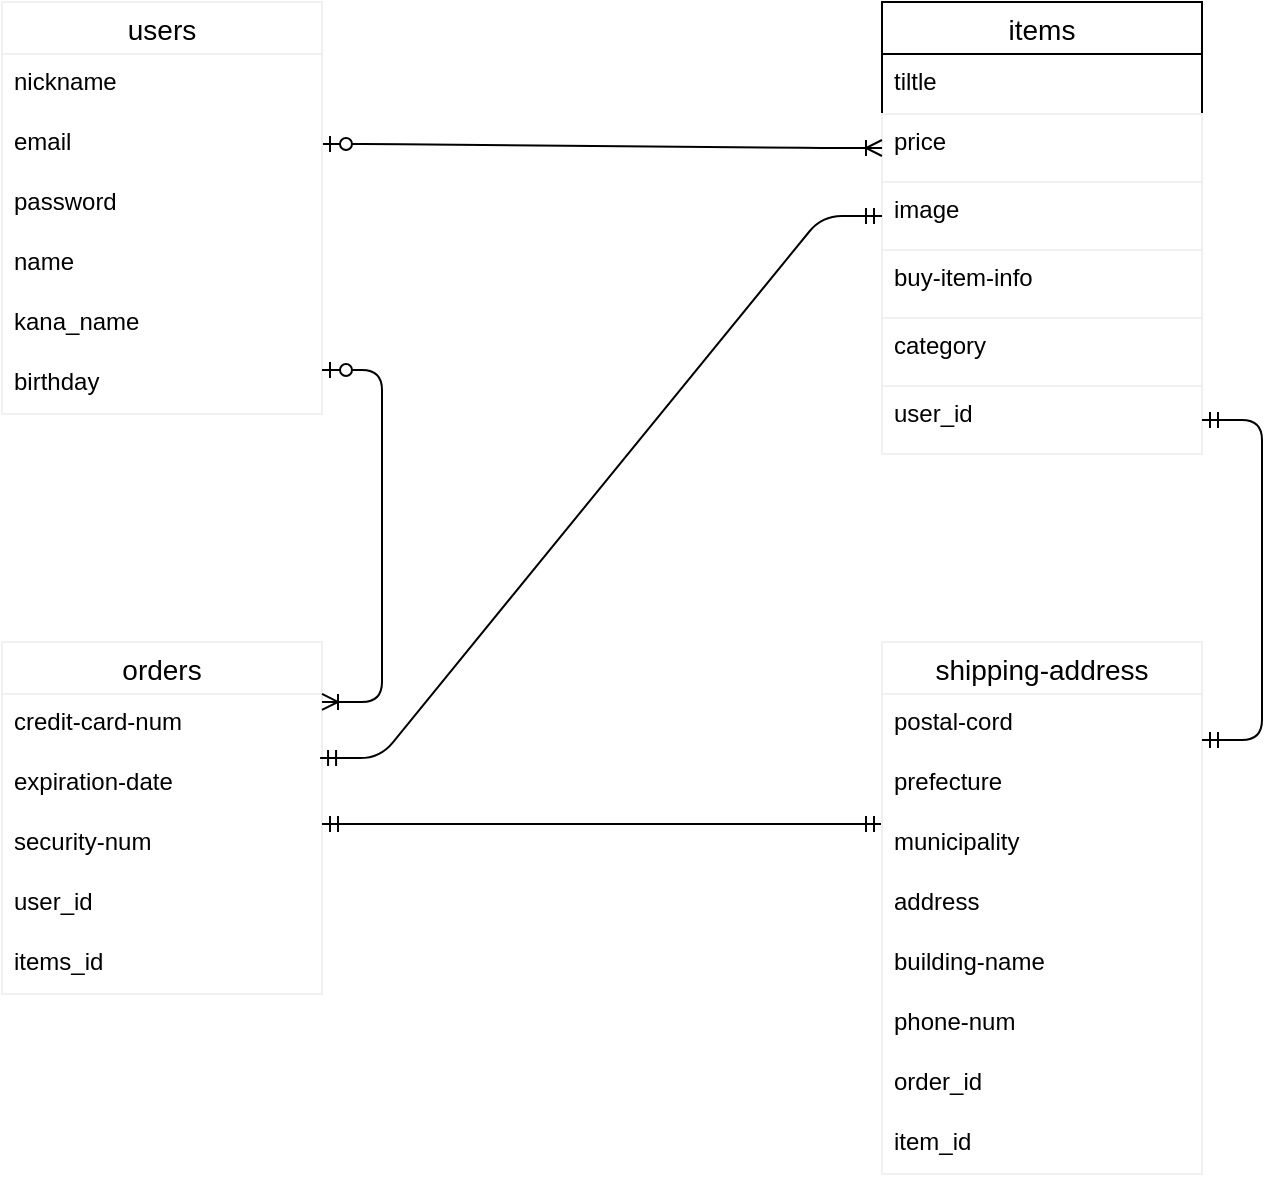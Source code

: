 <mxfile>
    <diagram id="GD-SzTk6PrrBsE6mG3nG" name="ページ1">
        <mxGraphModel dx="477" dy="680" grid="1" gridSize="10" guides="1" tooltips="1" connect="1" arrows="1" fold="1" page="1" pageScale="1" pageWidth="827" pageHeight="1169" math="0" shadow="0">
            <root>
                <mxCell id="0"/>
                <mxCell id="1" parent="0"/>
                <mxCell id="66" value="items" style="swimlane;fontStyle=0;childLayout=stackLayout;horizontal=1;startSize=26;horizontalStack=0;resizeParent=1;resizeParentMax=0;resizeLast=0;collapsible=1;marginBottom=0;align=center;fontSize=14;" parent="1" vertex="1">
                    <mxGeometry x="480" y="200" width="160" height="226" as="geometry"/>
                </mxCell>
                <mxCell id="67" value="tiltle" style="text;strokeColor=none;fillColor=none;spacingLeft=4;spacingRight=4;overflow=hidden;rotatable=0;points=[[0,0.5],[1,0.5]];portConstraint=eastwest;fontSize=12;" parent="66" vertex="1">
                    <mxGeometry y="26" width="160" height="30" as="geometry"/>
                </mxCell>
                <mxCell id="76" value="price" style="text;fillColor=none;spacingLeft=4;spacingRight=4;overflow=hidden;rotatable=0;points=[[0,0.5],[1,0.5]];portConstraint=eastwest;fontSize=12;strokeColor=#f0f0f0;" parent="66" vertex="1">
                    <mxGeometry y="56" width="160" height="34" as="geometry"/>
                </mxCell>
                <mxCell id="103" value="image" style="text;fillColor=none;spacingLeft=4;spacingRight=4;overflow=hidden;rotatable=0;points=[[0,0.5],[1,0.5]];portConstraint=eastwest;fontSize=12;strokeColor=#f0f0f0;" parent="66" vertex="1">
                    <mxGeometry y="90" width="160" height="34" as="geometry"/>
                </mxCell>
                <mxCell id="113" value="buy-item-info" style="text;fillColor=none;spacingLeft=4;spacingRight=4;overflow=hidden;rotatable=0;points=[[0,0.5],[1,0.5]];portConstraint=eastwest;fontSize=12;strokeColor=#f0f0f0;" parent="66" vertex="1">
                    <mxGeometry y="124" width="160" height="34" as="geometry"/>
                </mxCell>
                <mxCell id="77" value="category" style="text;fillColor=none;spacingLeft=4;spacingRight=4;overflow=hidden;rotatable=0;points=[[0,0.5],[1,0.5]];portConstraint=eastwest;fontSize=12;strokeColor=#f0f0f0;" parent="66" vertex="1">
                    <mxGeometry y="158" width="160" height="34" as="geometry"/>
                </mxCell>
                <mxCell id="88" value="user_id" style="text;fillColor=none;spacingLeft=4;spacingRight=4;overflow=hidden;rotatable=0;points=[[0,0.5],[1,0.5]];portConstraint=eastwest;fontSize=12;strokeColor=#f0f0f0;" parent="66" vertex="1">
                    <mxGeometry y="192" width="160" height="34" as="geometry"/>
                </mxCell>
                <mxCell id="71" value="&lt;br&gt;&lt;br&gt;&lt;br&gt;&lt;br&gt;&lt;br&gt;" style="edgeStyle=entityRelationEdgeStyle;fontSize=12;html=1;endArrow=ERoneToMany;startArrow=ERzeroToOne;entryX=0;entryY=0.5;entryDx=0;entryDy=0;" parent="1" source="81" target="76" edge="1">
                    <mxGeometry width="100" height="100" relative="1" as="geometry">
                        <mxPoint x="200" y="287" as="sourcePoint"/>
                        <mxPoint x="380" y="200" as="targetPoint"/>
                    </mxGeometry>
                </mxCell>
                <mxCell id="79" value="users" style="swimlane;fontStyle=0;childLayout=stackLayout;horizontal=1;startSize=26;horizontalStack=0;resizeParent=1;resizeParentMax=0;resizeLast=0;collapsible=1;marginBottom=0;align=center;fontSize=14;strokeColor=#f0f0f0;fillColor=none;html=0;" parent="1" vertex="1">
                    <mxGeometry x="40" y="200" width="160" height="206" as="geometry"/>
                </mxCell>
                <mxCell id="80" value="nickname&#10;" style="text;strokeColor=none;fillColor=none;spacingLeft=4;spacingRight=4;overflow=hidden;rotatable=0;points=[[0,0.5],[1,0.5]];portConstraint=eastwest;fontSize=12;" parent="79" vertex="1">
                    <mxGeometry y="26" width="160" height="30" as="geometry"/>
                </mxCell>
                <mxCell id="81" value="email" style="text;strokeColor=none;fillColor=none;spacingLeft=4;spacingRight=4;overflow=hidden;rotatable=0;points=[[0,0.5],[1,0.5]];portConstraint=eastwest;fontSize=12;" parent="79" vertex="1">
                    <mxGeometry y="56" width="160" height="30" as="geometry"/>
                </mxCell>
                <mxCell id="83" value="password" style="text;strokeColor=none;fillColor=none;spacingLeft=4;spacingRight=4;overflow=hidden;rotatable=0;points=[[0,0.5],[1,0.5]];portConstraint=eastwest;fontSize=12;" parent="79" vertex="1">
                    <mxGeometry y="86" width="160" height="30" as="geometry"/>
                </mxCell>
                <mxCell id="84" value="name" style="text;strokeColor=none;fillColor=none;spacingLeft=4;spacingRight=4;overflow=hidden;rotatable=0;points=[[0,0.5],[1,0.5]];portConstraint=eastwest;fontSize=12;" parent="79" vertex="1">
                    <mxGeometry y="116" width="160" height="30" as="geometry"/>
                </mxCell>
                <mxCell id="86" value="kana_name" style="text;strokeColor=none;fillColor=none;spacingLeft=4;spacingRight=4;overflow=hidden;rotatable=0;points=[[0,0.5],[1,0.5]];portConstraint=eastwest;fontSize=12;" parent="79" vertex="1">
                    <mxGeometry y="146" width="160" height="30" as="geometry"/>
                </mxCell>
                <mxCell id="87" value="birthday" style="text;strokeColor=none;fillColor=none;spacingLeft=4;spacingRight=4;overflow=hidden;rotatable=0;points=[[0,0.5],[1,0.5]];portConstraint=eastwest;fontSize=12;" parent="79" vertex="1">
                    <mxGeometry y="176" width="160" height="30" as="geometry"/>
                </mxCell>
                <mxCell id="91" value="orders" style="swimlane;fontStyle=0;childLayout=stackLayout;horizontal=1;startSize=26;horizontalStack=0;resizeParent=1;resizeParentMax=0;resizeLast=0;collapsible=1;marginBottom=0;align=center;fontSize=14;strokeColor=#f0f0f0;fillColor=none;html=0;" parent="1" vertex="1">
                    <mxGeometry x="40" y="520" width="160" height="176" as="geometry"/>
                </mxCell>
                <mxCell id="92" value="credit-card-num" style="text;strokeColor=none;fillColor=none;spacingLeft=4;spacingRight=4;overflow=hidden;rotatable=0;points=[[0,0.5],[1,0.5]];portConstraint=eastwest;fontSize=12;" parent="91" vertex="1">
                    <mxGeometry y="26" width="160" height="30" as="geometry"/>
                </mxCell>
                <mxCell id="93" value="expiration-date" style="text;strokeColor=none;fillColor=none;spacingLeft=4;spacingRight=4;overflow=hidden;rotatable=0;points=[[0,0.5],[1,0.5]];portConstraint=eastwest;fontSize=12;" parent="91" vertex="1">
                    <mxGeometry y="56" width="160" height="30" as="geometry"/>
                </mxCell>
                <mxCell id="112" value="" style="edgeStyle=entityRelationEdgeStyle;fontSize=12;html=1;endArrow=ERmandOne;startArrow=ERmandOne;entryX=0;entryY=0.167;entryDx=0;entryDy=0;entryPerimeter=0;" parent="91" target="99" edge="1">
                    <mxGeometry width="100" height="100" relative="1" as="geometry">
                        <mxPoint x="160" y="91" as="sourcePoint"/>
                        <mxPoint x="260" y="-9" as="targetPoint"/>
                    </mxGeometry>
                </mxCell>
                <mxCell id="94" value="security-num" style="text;strokeColor=none;fillColor=none;spacingLeft=4;spacingRight=4;overflow=hidden;rotatable=0;points=[[0,0.5],[1,0.5]];portConstraint=eastwest;fontSize=12;" parent="91" vertex="1">
                    <mxGeometry y="86" width="160" height="30" as="geometry"/>
                </mxCell>
                <mxCell id="116" value="user_id" style="text;strokeColor=none;fillColor=none;spacingLeft=4;spacingRight=4;overflow=hidden;rotatable=0;points=[[0,0.5],[1,0.5]];portConstraint=eastwest;fontSize=12;" parent="91" vertex="1">
                    <mxGeometry y="116" width="160" height="30" as="geometry"/>
                </mxCell>
                <mxCell id="117" value="items_id" style="text;strokeColor=none;fillColor=none;spacingLeft=4;spacingRight=4;overflow=hidden;rotatable=0;points=[[0,0.5],[1,0.5]];portConstraint=eastwest;fontSize=12;" parent="91" vertex="1">
                    <mxGeometry y="146" width="160" height="30" as="geometry"/>
                </mxCell>
                <mxCell id="95" value="shipping-address" style="swimlane;fontStyle=0;childLayout=stackLayout;horizontal=1;startSize=26;horizontalStack=0;resizeParent=1;resizeParentMax=0;resizeLast=0;collapsible=1;marginBottom=0;align=center;fontSize=14;strokeColor=#f0f0f0;fillColor=none;html=0;" parent="1" vertex="1">
                    <mxGeometry x="480" y="520" width="160" height="266" as="geometry"/>
                </mxCell>
                <mxCell id="97" value="postal-cord" style="text;strokeColor=none;fillColor=none;spacingLeft=4;spacingRight=4;overflow=hidden;rotatable=0;points=[[0,0.5],[1,0.5]];portConstraint=eastwest;fontSize=12;" parent="95" vertex="1">
                    <mxGeometry y="26" width="160" height="30" as="geometry"/>
                </mxCell>
                <mxCell id="98" value="prefecture" style="text;strokeColor=none;fillColor=none;spacingLeft=4;spacingRight=4;overflow=hidden;rotatable=0;points=[[0,0.5],[1,0.5]];portConstraint=eastwest;fontSize=12;" parent="95" vertex="1">
                    <mxGeometry y="56" width="160" height="30" as="geometry"/>
                </mxCell>
                <mxCell id="99" value="municipality" style="text;strokeColor=none;fillColor=none;spacingLeft=4;spacingRight=4;overflow=hidden;rotatable=0;points=[[0,0.5],[1,0.5]];portConstraint=eastwest;fontSize=12;" parent="95" vertex="1">
                    <mxGeometry y="86" width="160" height="30" as="geometry"/>
                </mxCell>
                <mxCell id="100" value="address" style="text;strokeColor=none;fillColor=none;spacingLeft=4;spacingRight=4;overflow=hidden;rotatable=0;points=[[0,0.5],[1,0.5]];portConstraint=eastwest;fontSize=12;" parent="95" vertex="1">
                    <mxGeometry y="116" width="160" height="30" as="geometry"/>
                </mxCell>
                <mxCell id="102" value="building-name" style="text;strokeColor=none;fillColor=none;spacingLeft=4;spacingRight=4;overflow=hidden;rotatable=0;points=[[0,0.5],[1,0.5]];portConstraint=eastwest;fontSize=12;" parent="95" vertex="1">
                    <mxGeometry y="146" width="160" height="30" as="geometry"/>
                </mxCell>
                <mxCell id="101" value="phone-num" style="text;strokeColor=none;fillColor=none;spacingLeft=4;spacingRight=4;overflow=hidden;rotatable=0;points=[[0,0.5],[1,0.5]];portConstraint=eastwest;fontSize=12;" parent="95" vertex="1">
                    <mxGeometry y="176" width="160" height="30" as="geometry"/>
                </mxCell>
                <mxCell id="118" value="order_id" style="text;strokeColor=none;fillColor=none;spacingLeft=4;spacingRight=4;overflow=hidden;rotatable=0;points=[[0,0.5],[1,0.5]];portConstraint=eastwest;fontSize=12;" parent="95" vertex="1">
                    <mxGeometry y="206" width="160" height="30" as="geometry"/>
                </mxCell>
                <mxCell id="119" value="item_id" style="text;strokeColor=none;fillColor=none;spacingLeft=4;spacingRight=4;overflow=hidden;rotatable=0;points=[[0,0.5],[1,0.5]];portConstraint=eastwest;fontSize=12;" parent="95" vertex="1">
                    <mxGeometry y="236" width="160" height="30" as="geometry"/>
                </mxCell>
                <mxCell id="104" value="" style="fontSize=12;html=1;endArrow=ERoneToMany;startArrow=ERzeroToOne;exitX=1;exitY=0.267;exitDx=0;exitDy=0;edgeStyle=entityRelationEdgeStyle;elbow=horizontal;exitPerimeter=0;entryX=1;entryY=0.133;entryDx=0;entryDy=0;entryPerimeter=0;" parent="1" source="87" target="92" edge="1">
                    <mxGeometry width="100" height="100" relative="1" as="geometry">
                        <mxPoint x="250" y="390" as="sourcePoint"/>
                        <mxPoint x="30" y="600" as="targetPoint"/>
                    </mxGeometry>
                </mxCell>
                <mxCell id="106" value="" style="edgeStyle=entityRelationEdgeStyle;fontSize=12;html=1;endArrow=ERmandOne;startArrow=ERmandOne;exitX=0.994;exitY=0.067;exitDx=0;exitDy=0;exitPerimeter=0;entryX=0;entryY=0.5;entryDx=0;entryDy=0;" parent="1" source="93" target="103" edge="1">
                    <mxGeometry width="100" height="100" relative="1" as="geometry">
                        <mxPoint x="360" y="570" as="sourcePoint"/>
                        <mxPoint x="470" y="370" as="targetPoint"/>
                    </mxGeometry>
                </mxCell>
                <mxCell id="108" value="" style="edgeStyle=entityRelationEdgeStyle;fontSize=12;html=1;endArrow=ERmandOne;startArrow=ERmandOne;entryX=1;entryY=0.5;entryDx=0;entryDy=0;exitX=1;exitY=0.767;exitDx=0;exitDy=0;exitPerimeter=0;" parent="1" source="97" target="88" edge="1">
                    <mxGeometry width="100" height="100" relative="1" as="geometry">
                        <mxPoint x="650" y="570" as="sourcePoint"/>
                        <mxPoint x="450" y="480" as="targetPoint"/>
                    </mxGeometry>
                </mxCell>
            </root>
        </mxGraphModel>
    </diagram>
</mxfile>